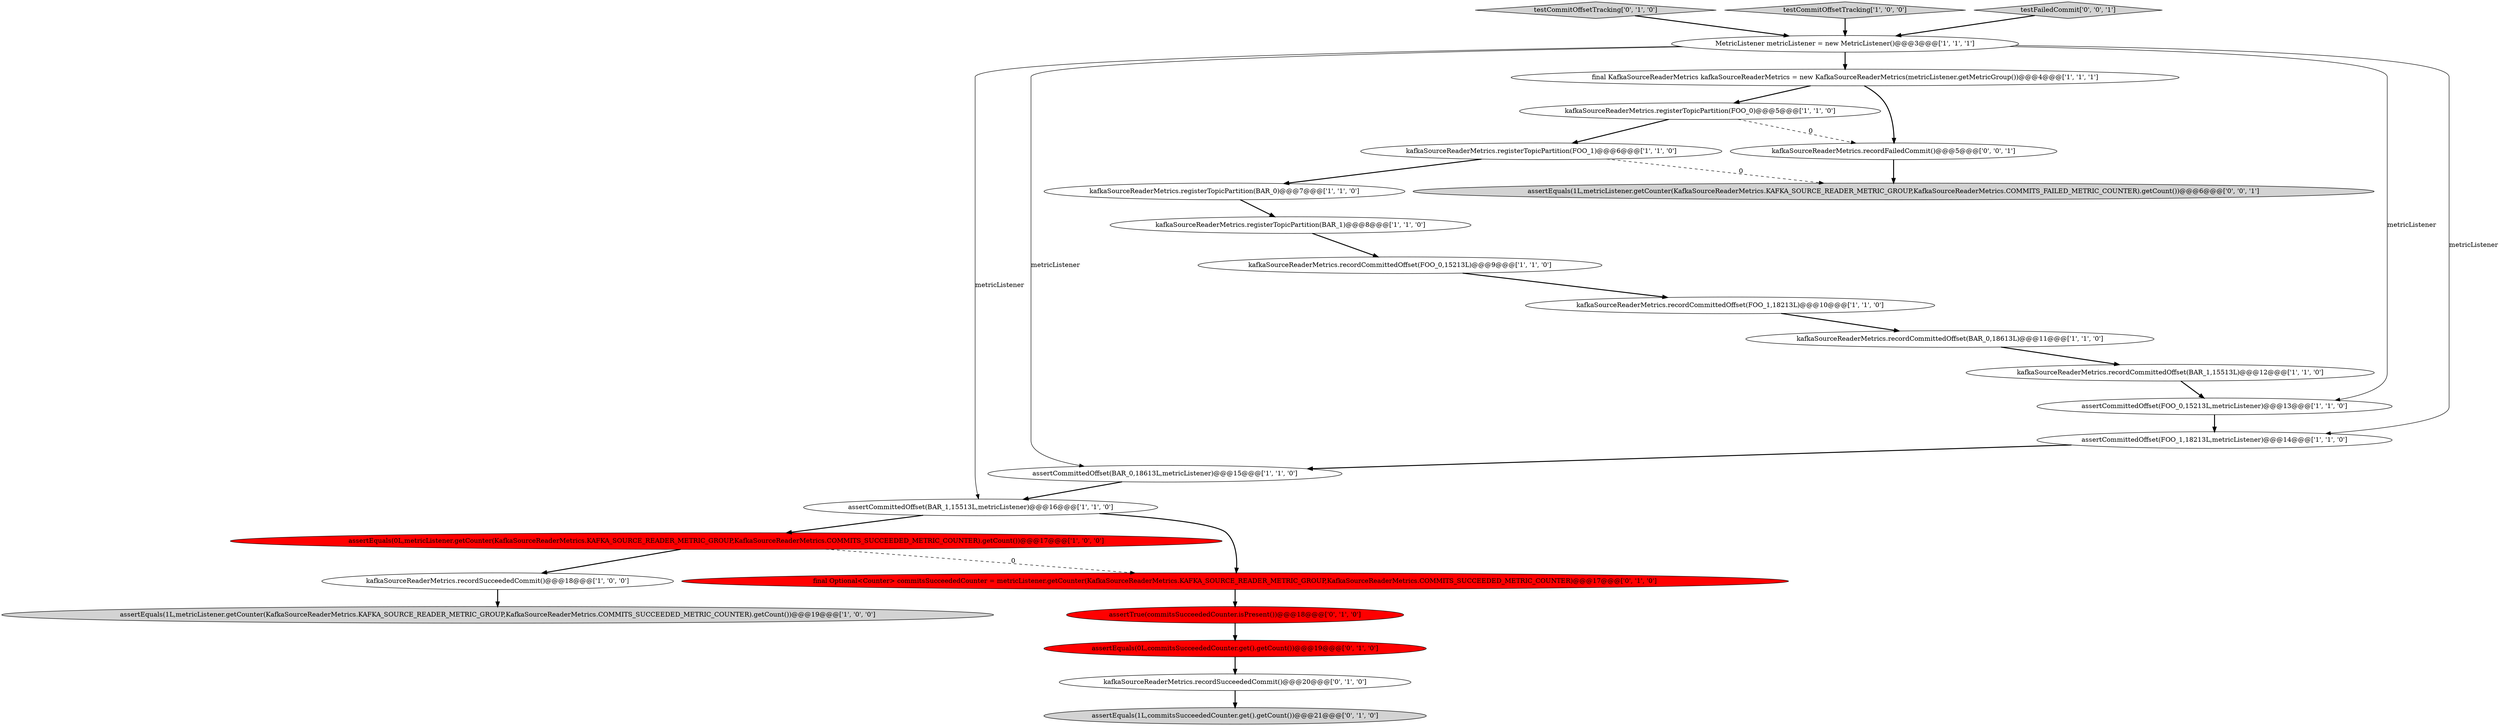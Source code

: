digraph {
17 [style = filled, label = "kafkaSourceReaderMetrics.recordCommittedOffset(BAR_1,15513L)@@@12@@@['1', '1', '0']", fillcolor = white, shape = ellipse image = "AAA0AAABBB1BBB"];
5 [style = filled, label = "kafkaSourceReaderMetrics.recordCommittedOffset(FOO_1,18213L)@@@10@@@['1', '1', '0']", fillcolor = white, shape = ellipse image = "AAA0AAABBB1BBB"];
12 [style = filled, label = "assertCommittedOffset(FOO_0,15213L,metricListener)@@@13@@@['1', '1', '0']", fillcolor = white, shape = ellipse image = "AAA0AAABBB1BBB"];
10 [style = filled, label = "assertEquals(1L,metricListener.getCounter(KafkaSourceReaderMetrics.KAFKA_SOURCE_READER_METRIC_GROUP,KafkaSourceReaderMetrics.COMMITS_SUCCEEDED_METRIC_COUNTER).getCount())@@@19@@@['1', '0', '0']", fillcolor = lightgray, shape = ellipse image = "AAA0AAABBB1BBB"];
21 [style = filled, label = "assertEquals(0L,commitsSucceededCounter.get().getCount())@@@19@@@['0', '1', '0']", fillcolor = red, shape = ellipse image = "AAA1AAABBB2BBB"];
23 [style = filled, label = "assertEquals(1L,commitsSucceededCounter.get().getCount())@@@21@@@['0', '1', '0']", fillcolor = lightgray, shape = ellipse image = "AAA0AAABBB2BBB"];
2 [style = filled, label = "kafkaSourceReaderMetrics.recordCommittedOffset(BAR_0,18613L)@@@11@@@['1', '1', '0']", fillcolor = white, shape = ellipse image = "AAA0AAABBB1BBB"];
0 [style = filled, label = "kafkaSourceReaderMetrics.registerTopicPartition(BAR_1)@@@8@@@['1', '1', '0']", fillcolor = white, shape = ellipse image = "AAA0AAABBB1BBB"];
4 [style = filled, label = "kafkaSourceReaderMetrics.registerTopicPartition(BAR_0)@@@7@@@['1', '1', '0']", fillcolor = white, shape = ellipse image = "AAA0AAABBB1BBB"];
7 [style = filled, label = "MetricListener metricListener = new MetricListener()@@@3@@@['1', '1', '1']", fillcolor = white, shape = ellipse image = "AAA0AAABBB1BBB"];
16 [style = filled, label = "assertCommittedOffset(BAR_1,15513L,metricListener)@@@16@@@['1', '1', '0']", fillcolor = white, shape = ellipse image = "AAA0AAABBB1BBB"];
22 [style = filled, label = "testCommitOffsetTracking['0', '1', '0']", fillcolor = lightgray, shape = diamond image = "AAA0AAABBB2BBB"];
11 [style = filled, label = "kafkaSourceReaderMetrics.registerTopicPartition(FOO_1)@@@6@@@['1', '1', '0']", fillcolor = white, shape = ellipse image = "AAA0AAABBB1BBB"];
9 [style = filled, label = "kafkaSourceReaderMetrics.recordSucceededCommit()@@@18@@@['1', '0', '0']", fillcolor = white, shape = ellipse image = "AAA0AAABBB1BBB"];
1 [style = filled, label = "final KafkaSourceReaderMetrics kafkaSourceReaderMetrics = new KafkaSourceReaderMetrics(metricListener.getMetricGroup())@@@4@@@['1', '1', '1']", fillcolor = white, shape = ellipse image = "AAA0AAABBB1BBB"];
19 [style = filled, label = "assertTrue(commitsSucceededCounter.isPresent())@@@18@@@['0', '1', '0']", fillcolor = red, shape = ellipse image = "AAA1AAABBB2BBB"];
25 [style = filled, label = "assertEquals(1L,metricListener.getCounter(KafkaSourceReaderMetrics.KAFKA_SOURCE_READER_METRIC_GROUP,KafkaSourceReaderMetrics.COMMITS_FAILED_METRIC_COUNTER).getCount())@@@6@@@['0', '0', '1']", fillcolor = lightgray, shape = ellipse image = "AAA0AAABBB3BBB"];
13 [style = filled, label = "kafkaSourceReaderMetrics.recordCommittedOffset(FOO_0,15213L)@@@9@@@['1', '1', '0']", fillcolor = white, shape = ellipse image = "AAA0AAABBB1BBB"];
8 [style = filled, label = "assertCommittedOffset(FOO_1,18213L,metricListener)@@@14@@@['1', '1', '0']", fillcolor = white, shape = ellipse image = "AAA0AAABBB1BBB"];
15 [style = filled, label = "kafkaSourceReaderMetrics.registerTopicPartition(FOO_0)@@@5@@@['1', '1', '0']", fillcolor = white, shape = ellipse image = "AAA0AAABBB1BBB"];
6 [style = filled, label = "testCommitOffsetTracking['1', '0', '0']", fillcolor = lightgray, shape = diamond image = "AAA0AAABBB1BBB"];
14 [style = filled, label = "assertCommittedOffset(BAR_0,18613L,metricListener)@@@15@@@['1', '1', '0']", fillcolor = white, shape = ellipse image = "AAA0AAABBB1BBB"];
26 [style = filled, label = "testFailedCommit['0', '0', '1']", fillcolor = lightgray, shape = diamond image = "AAA0AAABBB3BBB"];
3 [style = filled, label = "assertEquals(0L,metricListener.getCounter(KafkaSourceReaderMetrics.KAFKA_SOURCE_READER_METRIC_GROUP,KafkaSourceReaderMetrics.COMMITS_SUCCEEDED_METRIC_COUNTER).getCount())@@@17@@@['1', '0', '0']", fillcolor = red, shape = ellipse image = "AAA1AAABBB1BBB"];
20 [style = filled, label = "final Optional<Counter> commitsSucceededCounter = metricListener.getCounter(KafkaSourceReaderMetrics.KAFKA_SOURCE_READER_METRIC_GROUP,KafkaSourceReaderMetrics.COMMITS_SUCCEEDED_METRIC_COUNTER)@@@17@@@['0', '1', '0']", fillcolor = red, shape = ellipse image = "AAA1AAABBB2BBB"];
24 [style = filled, label = "kafkaSourceReaderMetrics.recordFailedCommit()@@@5@@@['0', '0', '1']", fillcolor = white, shape = ellipse image = "AAA0AAABBB3BBB"];
18 [style = filled, label = "kafkaSourceReaderMetrics.recordSucceededCommit()@@@20@@@['0', '1', '0']", fillcolor = white, shape = ellipse image = "AAA0AAABBB2BBB"];
2->17 [style = bold, label=""];
14->16 [style = bold, label=""];
16->3 [style = bold, label=""];
7->1 [style = bold, label=""];
26->7 [style = bold, label=""];
0->13 [style = bold, label=""];
18->23 [style = bold, label=""];
1->15 [style = bold, label=""];
11->4 [style = bold, label=""];
15->24 [style = dashed, label="0"];
7->12 [style = solid, label="metricListener"];
8->14 [style = bold, label=""];
7->14 [style = solid, label="metricListener"];
9->10 [style = bold, label=""];
22->7 [style = bold, label=""];
21->18 [style = bold, label=""];
4->0 [style = bold, label=""];
3->9 [style = bold, label=""];
5->2 [style = bold, label=""];
17->12 [style = bold, label=""];
15->11 [style = bold, label=""];
7->16 [style = solid, label="metricListener"];
12->8 [style = bold, label=""];
1->24 [style = bold, label=""];
24->25 [style = bold, label=""];
7->8 [style = solid, label="metricListener"];
3->20 [style = dashed, label="0"];
11->25 [style = dashed, label="0"];
13->5 [style = bold, label=""];
6->7 [style = bold, label=""];
20->19 [style = bold, label=""];
16->20 [style = bold, label=""];
19->21 [style = bold, label=""];
}
